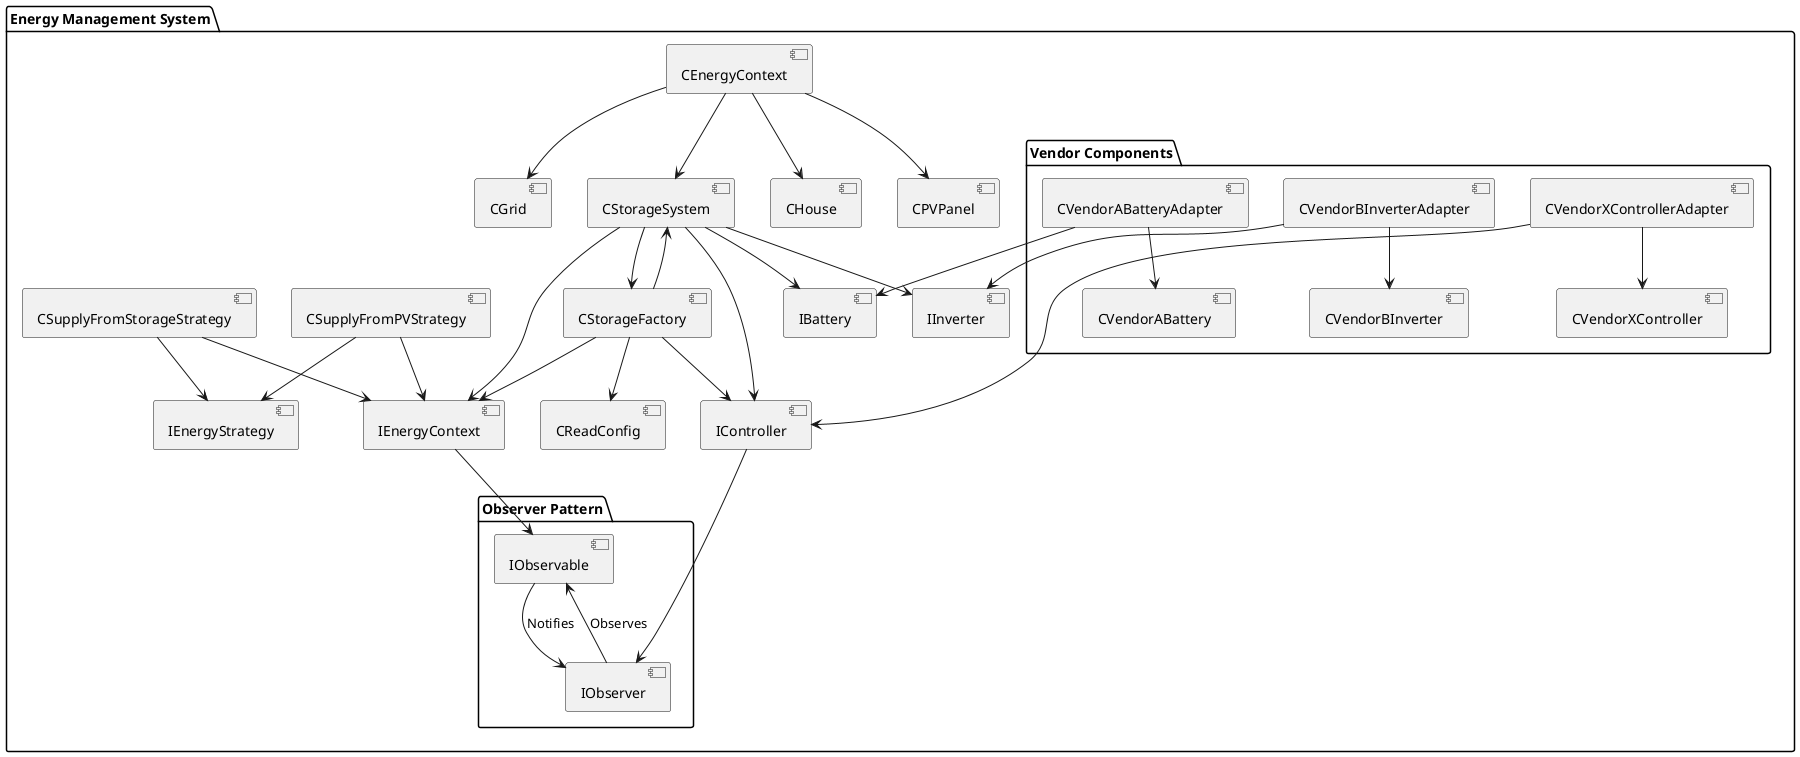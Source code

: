 @startuml

package "Energy Management System" {
    [CEnergyContext] --> [CGrid]
    [CEnergyContext] --> [CStorageSystem]
    [CEnergyContext] --> [CHouse]
    [CEnergyContext] --> [CPVPanel]
    
    [CStorageFactory] --> [CStorageSystem]
    [CStorageFactory] --> [IController]
    [CStorageFactory] --> [IEnergyContext]
    [CStorageFactory] --> [CReadConfig]
    
    [CStorageSystem] --> [IEnergyContext]
    [CStorageSystem] --> [IController]
    [CStorageSystem] --> [IInverter]
    [CStorageSystem] --> [IBattery]
    [CStorageSystem] --> [CStorageFactory]
    
    [CSupplyFromPVStrategy] --> [IEnergyStrategy]
    [CSupplyFromPVStrategy] --> [IEnergyContext]
    
    [CSupplyFromStorageStrategy] --> [IEnergyStrategy]
    [CSupplyFromStorageStrategy] --> [IEnergyContext]
    
    package "Vendor Components" {
        [CVendorABatteryAdapter] --> [IBattery]
        [CVendorABatteryAdapter] --> [CVendorABattery]
        
        [CVendorBInverterAdapter] --> [IInverter]
        [CVendorBInverterAdapter] --> [CVendorBInverter]
        
        [CVendorXControllerAdapter] --> [IController]
        [CVendorXControllerAdapter] --> [CVendorXController]
    }
    
    package "Observer Pattern" {
        [IObservable] --> [IObserver] : "Notifies"
        [IObserver] --> [IObservable] : "Observes"
        [IEnergyContext] --> [IObservable]
        [IController] --> [IObserver]
    }
}

@enduml
